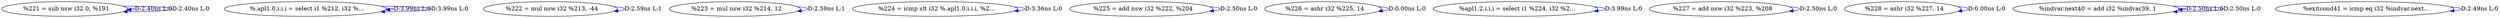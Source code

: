 digraph {
Node0x3ef5e40[label="  %221 = sub nsw i32 0, %191"];
Node0x3ef5e40 -> Node0x3ef5e40[label="D:2.40ns L:0",color=blue];
Node0x3ef5e40 -> Node0x3ef5e40[label="D:2.40ns L:0",color=blue];
Node0x3f00150[label="  %.apl1.0.i.i.i = select i1 %212, i32 %..."];
Node0x3f00150 -> Node0x3f00150[label="D:3.99ns L:0",color=blue];
Node0x3f00150 -> Node0x3f00150[label="D:3.99ns L:0",color=blue];
Node0x3f00230[label="  %222 = mul nsw i32 %213, -44"];
Node0x3f00230 -> Node0x3f00230[label="D:2.59ns L:1",color=blue];
Node0x3f00350[label="  %223 = mul nsw i32 %214, 12"];
Node0x3f00350 -> Node0x3f00350[label="D:2.59ns L:1",color=blue];
Node0x3f00430[label="  %224 = icmp slt i32 %.apl1.0.i.i.i, %2..."];
Node0x3f00430 -> Node0x3f00430[label="D:3.36ns L:0",color=blue];
Node0x3f00510[label="  %225 = add nsw i32 %222, %204"];
Node0x3f00510 -> Node0x3f00510[label="D:2.50ns L:0",color=blue];
Node0x3f005f0[label="  %226 = ashr i32 %225, 14"];
Node0x3f005f0 -> Node0x3f005f0[label="D:0.00ns L:0",color=blue];
Node0x3f006d0[label="  %apl1.2.i.i.i = select i1 %224, i32 %2..."];
Node0x3f006d0 -> Node0x3f006d0[label="D:3.99ns L:0",color=blue];
Node0x3f007b0[label="  %227 = add nsw i32 %223, %208"];
Node0x3f007b0 -> Node0x3f007b0[label="D:2.50ns L:0",color=blue];
Node0x3f00890[label="  %228 = ashr i32 %227, 14"];
Node0x3f00890 -> Node0x3f00890[label="D:0.00ns L:0",color=blue];
Node0x3f00db0[label="  %indvar.next40 = add i32 %indvar39, 1"];
Node0x3f00db0 -> Node0x3f00db0[label="D:2.50ns L:0",color=blue];
Node0x3f00db0 -> Node0x3f00db0[label="D:2.50ns L:0",color=blue];
Node0x3f00e90[label="  %exitcond41 = icmp eq i32 %indvar.next..."];
Node0x3f00e90 -> Node0x3f00e90[label="D:2.49ns L:0",color=blue];
}
